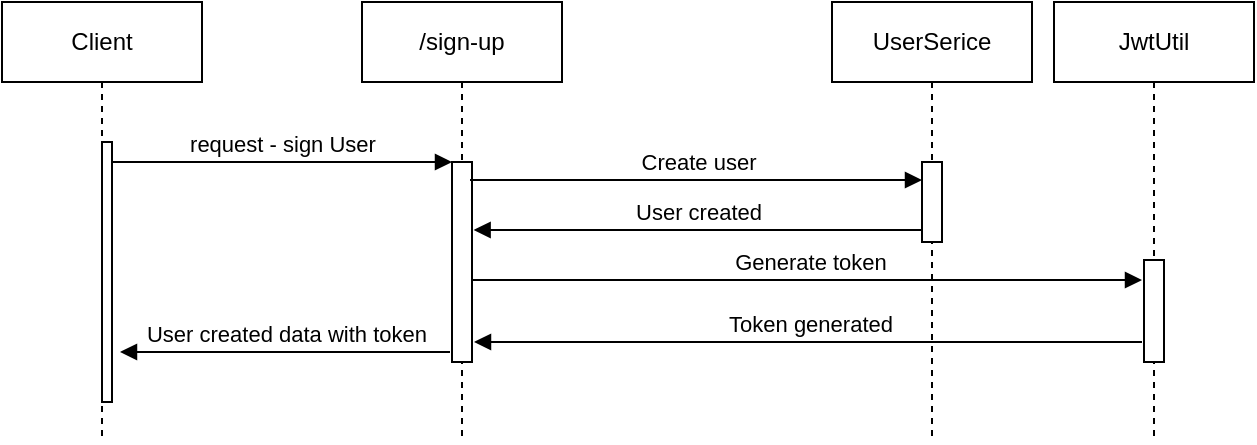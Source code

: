<mxfile version="22.1.2" type="device">
  <diagram name="Page-1" id="2YBvvXClWsGukQMizWep">
    <mxGraphModel dx="781" dy="554" grid="1" gridSize="10" guides="1" tooltips="1" connect="1" arrows="1" fold="1" page="1" pageScale="1" pageWidth="850" pageHeight="1100" math="0" shadow="0">
      <root>
        <mxCell id="0" />
        <mxCell id="1" parent="0" />
        <mxCell id="aM9ryv3xv72pqoxQDRHE-1" value="Client" style="shape=umlLifeline;perimeter=lifelinePerimeter;whiteSpace=wrap;html=1;container=0;dropTarget=0;collapsible=0;recursiveResize=0;outlineConnect=0;portConstraint=eastwest;newEdgeStyle={&quot;edgeStyle&quot;:&quot;elbowEdgeStyle&quot;,&quot;elbow&quot;:&quot;vertical&quot;,&quot;curved&quot;:0,&quot;rounded&quot;:0};" parent="1" vertex="1">
          <mxGeometry x="40" y="40" width="100" height="220" as="geometry" />
        </mxCell>
        <mxCell id="aM9ryv3xv72pqoxQDRHE-2" value="" style="html=1;points=[];perimeter=orthogonalPerimeter;outlineConnect=0;targetShapes=umlLifeline;portConstraint=eastwest;newEdgeStyle={&quot;edgeStyle&quot;:&quot;elbowEdgeStyle&quot;,&quot;elbow&quot;:&quot;vertical&quot;,&quot;curved&quot;:0,&quot;rounded&quot;:0};" parent="aM9ryv3xv72pqoxQDRHE-1" vertex="1">
          <mxGeometry x="50" y="70" width="5" height="130" as="geometry" />
        </mxCell>
        <mxCell id="aM9ryv3xv72pqoxQDRHE-5" value="/sign-up" style="shape=umlLifeline;perimeter=lifelinePerimeter;whiteSpace=wrap;html=1;container=0;dropTarget=0;collapsible=0;recursiveResize=0;outlineConnect=0;portConstraint=eastwest;newEdgeStyle={&quot;edgeStyle&quot;:&quot;elbowEdgeStyle&quot;,&quot;elbow&quot;:&quot;vertical&quot;,&quot;curved&quot;:0,&quot;rounded&quot;:0};" parent="1" vertex="1">
          <mxGeometry x="220" y="40" width="100" height="220" as="geometry" />
        </mxCell>
        <mxCell id="aM9ryv3xv72pqoxQDRHE-6" value="" style="html=1;points=[];perimeter=orthogonalPerimeter;outlineConnect=0;targetShapes=umlLifeline;portConstraint=eastwest;newEdgeStyle={&quot;edgeStyle&quot;:&quot;elbowEdgeStyle&quot;,&quot;elbow&quot;:&quot;vertical&quot;,&quot;curved&quot;:0,&quot;rounded&quot;:0};" parent="aM9ryv3xv72pqoxQDRHE-5" vertex="1">
          <mxGeometry x="45" y="80" width="10" height="100" as="geometry" />
        </mxCell>
        <mxCell id="aM9ryv3xv72pqoxQDRHE-7" value="request - sign User" style="html=1;verticalAlign=bottom;endArrow=block;edgeStyle=elbowEdgeStyle;elbow=vertical;curved=0;rounded=0;" parent="1" source="aM9ryv3xv72pqoxQDRHE-2" target="aM9ryv3xv72pqoxQDRHE-6" edge="1">
          <mxGeometry relative="1" as="geometry">
            <mxPoint x="195" y="130" as="sourcePoint" />
            <Array as="points">
              <mxPoint x="180" y="120" />
            </Array>
          </mxGeometry>
        </mxCell>
        <mxCell id="aM9ryv3xv72pqoxQDRHE-9" value="User created data with token" style="html=1;verticalAlign=bottom;endArrow=block;edgeStyle=elbowEdgeStyle;elbow=vertical;curved=0;rounded=0;" parent="1" edge="1">
          <mxGeometry relative="1" as="geometry">
            <mxPoint x="264" y="215.0" as="sourcePoint" />
            <Array as="points">
              <mxPoint x="189" y="215" />
            </Array>
            <mxPoint x="99.0" y="215" as="targetPoint" />
          </mxGeometry>
        </mxCell>
        <mxCell id="1lTefItkao8FOHIEQmrX-4" value="UserSerice" style="shape=umlLifeline;perimeter=lifelinePerimeter;whiteSpace=wrap;html=1;container=0;dropTarget=0;collapsible=0;recursiveResize=0;outlineConnect=0;portConstraint=eastwest;newEdgeStyle={&quot;edgeStyle&quot;:&quot;elbowEdgeStyle&quot;,&quot;elbow&quot;:&quot;vertical&quot;,&quot;curved&quot;:0,&quot;rounded&quot;:0};" parent="1" vertex="1">
          <mxGeometry x="455" y="40" width="100" height="220" as="geometry" />
        </mxCell>
        <mxCell id="1lTefItkao8FOHIEQmrX-5" value="" style="html=1;points=[];perimeter=orthogonalPerimeter;outlineConnect=0;targetShapes=umlLifeline;portConstraint=eastwest;newEdgeStyle={&quot;edgeStyle&quot;:&quot;elbowEdgeStyle&quot;,&quot;elbow&quot;:&quot;vertical&quot;,&quot;curved&quot;:0,&quot;rounded&quot;:0};" parent="1lTefItkao8FOHIEQmrX-4" vertex="1">
          <mxGeometry x="45" y="80" width="10" height="40" as="geometry" />
        </mxCell>
        <mxCell id="1lTefItkao8FOHIEQmrX-6" value="JwtUtil" style="shape=umlLifeline;perimeter=lifelinePerimeter;whiteSpace=wrap;html=1;container=0;dropTarget=0;collapsible=0;recursiveResize=0;outlineConnect=0;portConstraint=eastwest;newEdgeStyle={&quot;edgeStyle&quot;:&quot;elbowEdgeStyle&quot;,&quot;elbow&quot;:&quot;vertical&quot;,&quot;curved&quot;:0,&quot;rounded&quot;:0};" parent="1" vertex="1">
          <mxGeometry x="566" y="40" width="100" height="220" as="geometry" />
        </mxCell>
        <mxCell id="1lTefItkao8FOHIEQmrX-7" value="" style="html=1;points=[];perimeter=orthogonalPerimeter;outlineConnect=0;targetShapes=umlLifeline;portConstraint=eastwest;newEdgeStyle={&quot;edgeStyle&quot;:&quot;elbowEdgeStyle&quot;,&quot;elbow&quot;:&quot;vertical&quot;,&quot;curved&quot;:0,&quot;rounded&quot;:0};" parent="1lTefItkao8FOHIEQmrX-6" vertex="1">
          <mxGeometry x="45" y="129" width="10" height="51" as="geometry" />
        </mxCell>
        <mxCell id="1lTefItkao8FOHIEQmrX-8" value="Create user" style="html=1;verticalAlign=bottom;endArrow=block;edgeStyle=elbowEdgeStyle;elbow=vertical;curved=0;rounded=0;" parent="1" edge="1">
          <mxGeometry x="0.003" relative="1" as="geometry">
            <mxPoint x="274" y="129" as="sourcePoint" />
            <Array as="points">
              <mxPoint x="359" y="129" />
            </Array>
            <mxPoint x="500" y="129" as="targetPoint" />
            <mxPoint as="offset" />
          </mxGeometry>
        </mxCell>
        <mxCell id="1lTefItkao8FOHIEQmrX-9" value="Generate token" style="html=1;verticalAlign=bottom;endArrow=block;edgeStyle=elbowEdgeStyle;elbow=vertical;curved=0;rounded=0;" parent="1" source="aM9ryv3xv72pqoxQDRHE-6" edge="1">
          <mxGeometry x="0.007" relative="1" as="geometry">
            <mxPoint x="280" y="180" as="sourcePoint" />
            <Array as="points" />
            <mxPoint x="610" y="179" as="targetPoint" />
            <mxPoint as="offset" />
          </mxGeometry>
        </mxCell>
        <mxCell id="1lTefItkao8FOHIEQmrX-10" value="Token generated" style="html=1;verticalAlign=bottom;endArrow=block;edgeStyle=elbowEdgeStyle;elbow=vertical;curved=0;rounded=0;" parent="1" edge="1">
          <mxGeometry x="-0.002" relative="1" as="geometry">
            <mxPoint x="610" y="210" as="sourcePoint" />
            <Array as="points">
              <mxPoint x="529" y="210" />
            </Array>
            <mxPoint x="276" y="210" as="targetPoint" />
            <mxPoint as="offset" />
          </mxGeometry>
        </mxCell>
        <mxCell id="1lTefItkao8FOHIEQmrX-11" value="User created" style="html=1;verticalAlign=bottom;endArrow=block;edgeStyle=elbowEdgeStyle;elbow=vertical;curved=0;rounded=0;" parent="1" source="1lTefItkao8FOHIEQmrX-5" edge="1">
          <mxGeometry x="-0.001" relative="1" as="geometry">
            <mxPoint x="503" y="154" as="sourcePoint" />
            <Array as="points">
              <mxPoint x="428" y="154" />
            </Array>
            <mxPoint x="275.81" y="154" as="targetPoint" />
            <mxPoint as="offset" />
          </mxGeometry>
        </mxCell>
      </root>
    </mxGraphModel>
  </diagram>
</mxfile>

